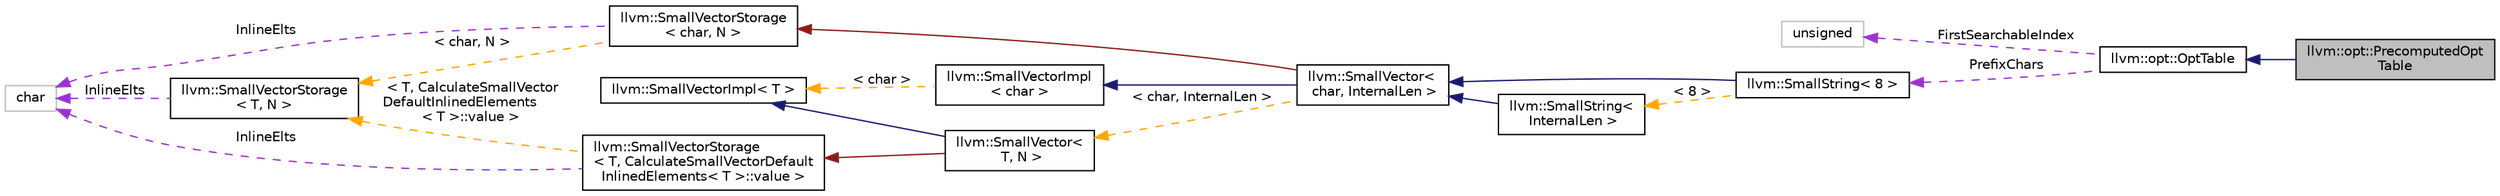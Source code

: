 digraph "llvm::opt::PrecomputedOptTable"
{
 // LATEX_PDF_SIZE
  bgcolor="transparent";
  edge [fontname="Helvetica",fontsize="10",labelfontname="Helvetica",labelfontsize="10"];
  node [fontname="Helvetica",fontsize="10",shape=record];
  rankdir="LR";
  Node1 [label="llvm::opt::PrecomputedOpt\lTable",height=0.2,width=0.4,color="black", fillcolor="grey75", style="filled", fontcolor="black",tooltip=" "];
  Node2 -> Node1 [dir="back",color="midnightblue",fontsize="10",style="solid",fontname="Helvetica"];
  Node2 [label="llvm::opt::OptTable",height=0.2,width=0.4,color="black",URL="$classllvm_1_1opt_1_1OptTable.html",tooltip="Provide access to the Option info table."];
  Node3 -> Node2 [dir="back",color="darkorchid3",fontsize="10",style="dashed",label=" FirstSearchableIndex" ,fontname="Helvetica"];
  Node3 [label="unsigned",height=0.2,width=0.4,color="grey75",tooltip=" "];
  Node4 -> Node2 [dir="back",color="darkorchid3",fontsize="10",style="dashed",label=" PrefixChars" ,fontname="Helvetica"];
  Node4 [label="llvm::SmallString\< 8 \>",height=0.2,width=0.4,color="black",URL="$classllvm_1_1SmallString.html",tooltip=" "];
  Node5 -> Node4 [dir="back",color="midnightblue",fontsize="10",style="solid",fontname="Helvetica"];
  Node5 [label="llvm::SmallVector\<\l char, InternalLen \>",height=0.2,width=0.4,color="black",URL="$classllvm_1_1SmallVector.html",tooltip=" "];
  Node6 -> Node5 [dir="back",color="midnightblue",fontsize="10",style="solid",fontname="Helvetica"];
  Node6 [label="llvm::SmallVectorImpl\l\< char \>",height=0.2,width=0.4,color="black",URL="$classllvm_1_1SmallVectorImpl.html",tooltip=" "];
  Node7 -> Node6 [dir="back",color="orange",fontsize="10",style="dashed",label=" \< char \>" ,fontname="Helvetica"];
  Node7 [label="llvm::SmallVectorImpl\< T \>",height=0.2,width=0.4,color="black",URL="$classllvm_1_1SmallVectorImpl.html",tooltip="This class consists of common code factored out of the SmallVector class to reduce code duplication b..."];
  Node8 -> Node5 [dir="back",color="firebrick4",fontsize="10",style="solid",fontname="Helvetica"];
  Node8 [label="llvm::SmallVectorStorage\l\< char, N \>",height=0.2,width=0.4,color="black",URL="$structllvm_1_1SmallVectorStorage.html",tooltip=" "];
  Node9 -> Node8 [dir="back",color="darkorchid3",fontsize="10",style="dashed",label=" InlineElts" ,fontname="Helvetica"];
  Node9 [label="char",height=0.2,width=0.4,color="grey75",tooltip=" "];
  Node10 -> Node8 [dir="back",color="orange",fontsize="10",style="dashed",label=" \< char, N \>" ,fontname="Helvetica"];
  Node10 [label="llvm::SmallVectorStorage\l\< T, N \>",height=0.2,width=0.4,color="black",URL="$structllvm_1_1SmallVectorStorage.html",tooltip="Storage for the SmallVector elements."];
  Node9 -> Node10 [dir="back",color="darkorchid3",fontsize="10",style="dashed",label=" InlineElts" ,fontname="Helvetica"];
  Node11 -> Node5 [dir="back",color="orange",fontsize="10",style="dashed",label=" \< char, InternalLen \>" ,fontname="Helvetica"];
  Node11 [label="llvm::SmallVector\<\l T, N \>",height=0.2,width=0.4,color="black",URL="$classllvm_1_1SmallVector.html",tooltip="This is a 'vector' (really, a variable-sized array), optimized for the case when the array is small."];
  Node7 -> Node11 [dir="back",color="midnightblue",fontsize="10",style="solid",fontname="Helvetica"];
  Node12 -> Node11 [dir="back",color="firebrick4",fontsize="10",style="solid",fontname="Helvetica"];
  Node12 [label="llvm::SmallVectorStorage\l\< T, CalculateSmallVectorDefault\lInlinedElements\< T \>::value \>",height=0.2,width=0.4,color="black",URL="$structllvm_1_1SmallVectorStorage.html",tooltip=" "];
  Node9 -> Node12 [dir="back",color="darkorchid3",fontsize="10",style="dashed",label=" InlineElts" ,fontname="Helvetica"];
  Node10 -> Node12 [dir="back",color="orange",fontsize="10",style="dashed",label=" \< T, CalculateSmallVector\lDefaultInlinedElements\l\< T \>::value \>" ,fontname="Helvetica"];
  Node13 -> Node4 [dir="back",color="orange",fontsize="10",style="dashed",label=" \< 8 \>" ,fontname="Helvetica"];
  Node13 [label="llvm::SmallString\<\l InternalLen \>",height=0.2,width=0.4,color="black",URL="$classllvm_1_1SmallString.html",tooltip="SmallString - A SmallString is just a SmallVector with methods and accessors that make it work better..."];
  Node5 -> Node13 [dir="back",color="midnightblue",fontsize="10",style="solid",fontname="Helvetica"];
}
